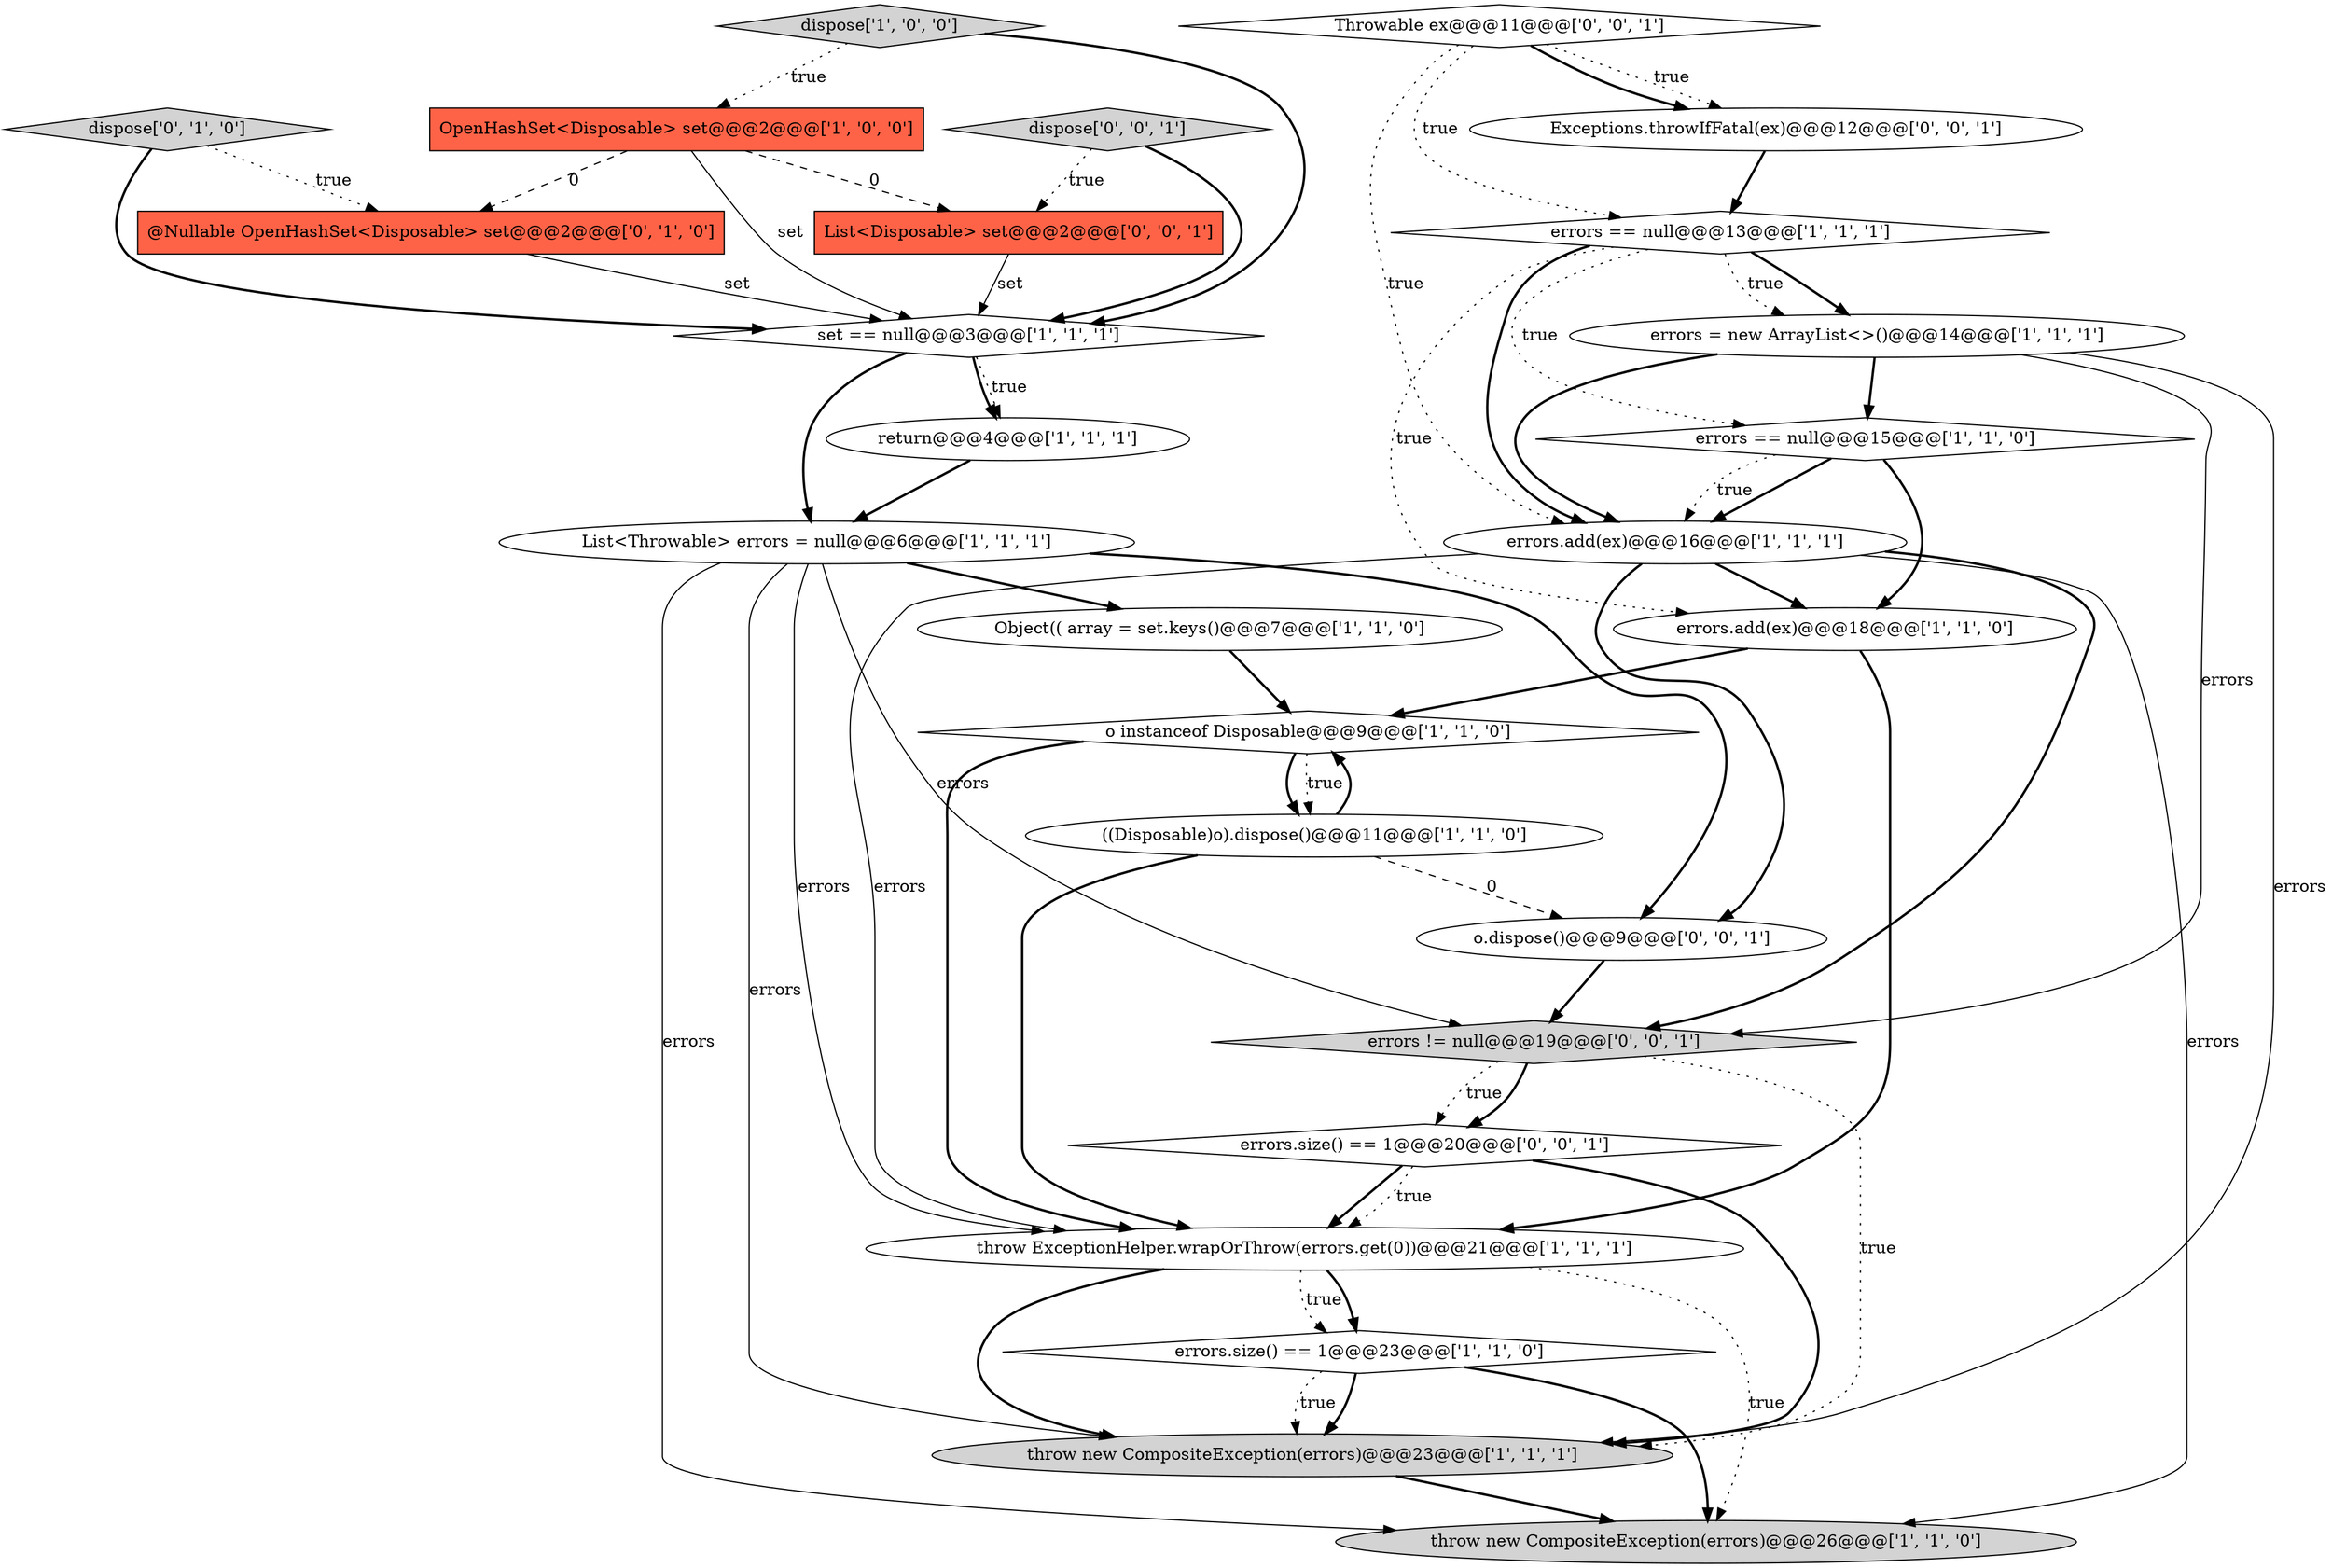 digraph {
13 [style = filled, label = "throw ExceptionHelper.wrapOrThrow(errors.get(0))@@@21@@@['1', '1', '1']", fillcolor = white, shape = ellipse image = "AAA0AAABBB1BBB"];
24 [style = filled, label = "dispose['0', '0', '1']", fillcolor = lightgray, shape = diamond image = "AAA0AAABBB3BBB"];
18 [style = filled, label = "dispose['0', '1', '0']", fillcolor = lightgray, shape = diamond image = "AAA0AAABBB2BBB"];
25 [style = filled, label = "List<Disposable> set@@@2@@@['0', '0', '1']", fillcolor = tomato, shape = box image = "AAA0AAABBB3BBB"];
0 [style = filled, label = "set == null@@@3@@@['1', '1', '1']", fillcolor = white, shape = diamond image = "AAA0AAABBB1BBB"];
15 [style = filled, label = "errors.add(ex)@@@16@@@['1', '1', '1']", fillcolor = white, shape = ellipse image = "AAA0AAABBB1BBB"];
1 [style = filled, label = "o instanceof Disposable@@@9@@@['1', '1', '0']", fillcolor = white, shape = diamond image = "AAA0AAABBB1BBB"];
5 [style = filled, label = "errors == null@@@13@@@['1', '1', '1']", fillcolor = white, shape = diamond image = "AAA0AAABBB1BBB"];
22 [style = filled, label = "Throwable ex@@@11@@@['0', '0', '1']", fillcolor = white, shape = diamond image = "AAA0AAABBB3BBB"];
19 [style = filled, label = "errors != null@@@19@@@['0', '0', '1']", fillcolor = lightgray, shape = diamond image = "AAA0AAABBB3BBB"];
14 [style = filled, label = "throw new CompositeException(errors)@@@23@@@['1', '1', '1']", fillcolor = lightgray, shape = ellipse image = "AAA0AAABBB1BBB"];
11 [style = filled, label = "OpenHashSet<Disposable> set@@@2@@@['1', '0', '0']", fillcolor = tomato, shape = box image = "AAA1AAABBB1BBB"];
4 [style = filled, label = "List<Throwable> errors = null@@@6@@@['1', '1', '1']", fillcolor = white, shape = ellipse image = "AAA0AAABBB1BBB"];
3 [style = filled, label = "((Disposable)o).dispose()@@@11@@@['1', '1', '0']", fillcolor = white, shape = ellipse image = "AAA0AAABBB1BBB"];
23 [style = filled, label = "o.dispose()@@@9@@@['0', '0', '1']", fillcolor = white, shape = ellipse image = "AAA0AAABBB3BBB"];
9 [style = filled, label = "errors = new ArrayList<>()@@@14@@@['1', '1', '1']", fillcolor = white, shape = ellipse image = "AAA0AAABBB1BBB"];
2 [style = filled, label = "errors.size() == 1@@@23@@@['1', '1', '0']", fillcolor = white, shape = diamond image = "AAA0AAABBB1BBB"];
21 [style = filled, label = "Exceptions.throwIfFatal(ex)@@@12@@@['0', '0', '1']", fillcolor = white, shape = ellipse image = "AAA0AAABBB3BBB"];
6 [style = filled, label = "Object(( array = set.keys()@@@7@@@['1', '1', '0']", fillcolor = white, shape = ellipse image = "AAA0AAABBB1BBB"];
8 [style = filled, label = "errors == null@@@15@@@['1', '1', '0']", fillcolor = white, shape = diamond image = "AAA0AAABBB1BBB"];
17 [style = filled, label = "@Nullable OpenHashSet<Disposable> set@@@2@@@['0', '1', '0']", fillcolor = tomato, shape = box image = "AAA1AAABBB2BBB"];
7 [style = filled, label = "return@@@4@@@['1', '1', '1']", fillcolor = white, shape = ellipse image = "AAA0AAABBB1BBB"];
12 [style = filled, label = "throw new CompositeException(errors)@@@26@@@['1', '1', '0']", fillcolor = lightgray, shape = ellipse image = "AAA0AAABBB1BBB"];
20 [style = filled, label = "errors.size() == 1@@@20@@@['0', '0', '1']", fillcolor = white, shape = diamond image = "AAA0AAABBB3BBB"];
16 [style = filled, label = "errors.add(ex)@@@18@@@['1', '1', '0']", fillcolor = white, shape = ellipse image = "AAA0AAABBB1BBB"];
10 [style = filled, label = "dispose['1', '0', '0']", fillcolor = lightgray, shape = diamond image = "AAA0AAABBB1BBB"];
22->21 [style = dotted, label="true"];
8->16 [style = bold, label=""];
9->14 [style = solid, label="errors"];
15->12 [style = solid, label="errors"];
19->14 [style = dotted, label="true"];
16->13 [style = bold, label=""];
15->23 [style = bold, label=""];
20->13 [style = bold, label=""];
8->15 [style = bold, label=""];
3->1 [style = bold, label=""];
5->9 [style = bold, label=""];
13->12 [style = dotted, label="true"];
24->25 [style = dotted, label="true"];
4->6 [style = bold, label=""];
11->0 [style = solid, label="set"];
24->0 [style = bold, label=""];
19->20 [style = dotted, label="true"];
19->20 [style = bold, label=""];
1->3 [style = bold, label=""];
22->21 [style = bold, label=""];
8->15 [style = dotted, label="true"];
5->15 [style = bold, label=""];
20->14 [style = bold, label=""];
15->13 [style = solid, label="errors"];
7->4 [style = bold, label=""];
11->17 [style = dashed, label="0"];
15->19 [style = bold, label=""];
9->8 [style = bold, label=""];
15->16 [style = bold, label=""];
1->13 [style = bold, label=""];
4->19 [style = solid, label="errors"];
2->12 [style = bold, label=""];
17->0 [style = solid, label="set"];
0->7 [style = bold, label=""];
1->3 [style = dotted, label="true"];
22->5 [style = dotted, label="true"];
4->14 [style = solid, label="errors"];
13->2 [style = dotted, label="true"];
3->23 [style = dashed, label="0"];
6->1 [style = bold, label=""];
21->5 [style = bold, label=""];
9->19 [style = solid, label="errors"];
16->1 [style = bold, label=""];
10->11 [style = dotted, label="true"];
0->4 [style = bold, label=""];
9->15 [style = bold, label=""];
23->19 [style = bold, label=""];
14->12 [style = bold, label=""];
2->14 [style = bold, label=""];
10->0 [style = bold, label=""];
5->16 [style = dotted, label="true"];
11->25 [style = dashed, label="0"];
3->13 [style = bold, label=""];
5->9 [style = dotted, label="true"];
2->14 [style = dotted, label="true"];
20->13 [style = dotted, label="true"];
25->0 [style = solid, label="set"];
18->17 [style = dotted, label="true"];
4->13 [style = solid, label="errors"];
5->8 [style = dotted, label="true"];
22->15 [style = dotted, label="true"];
13->14 [style = bold, label=""];
18->0 [style = bold, label=""];
4->23 [style = bold, label=""];
4->12 [style = solid, label="errors"];
0->7 [style = dotted, label="true"];
13->2 [style = bold, label=""];
}
